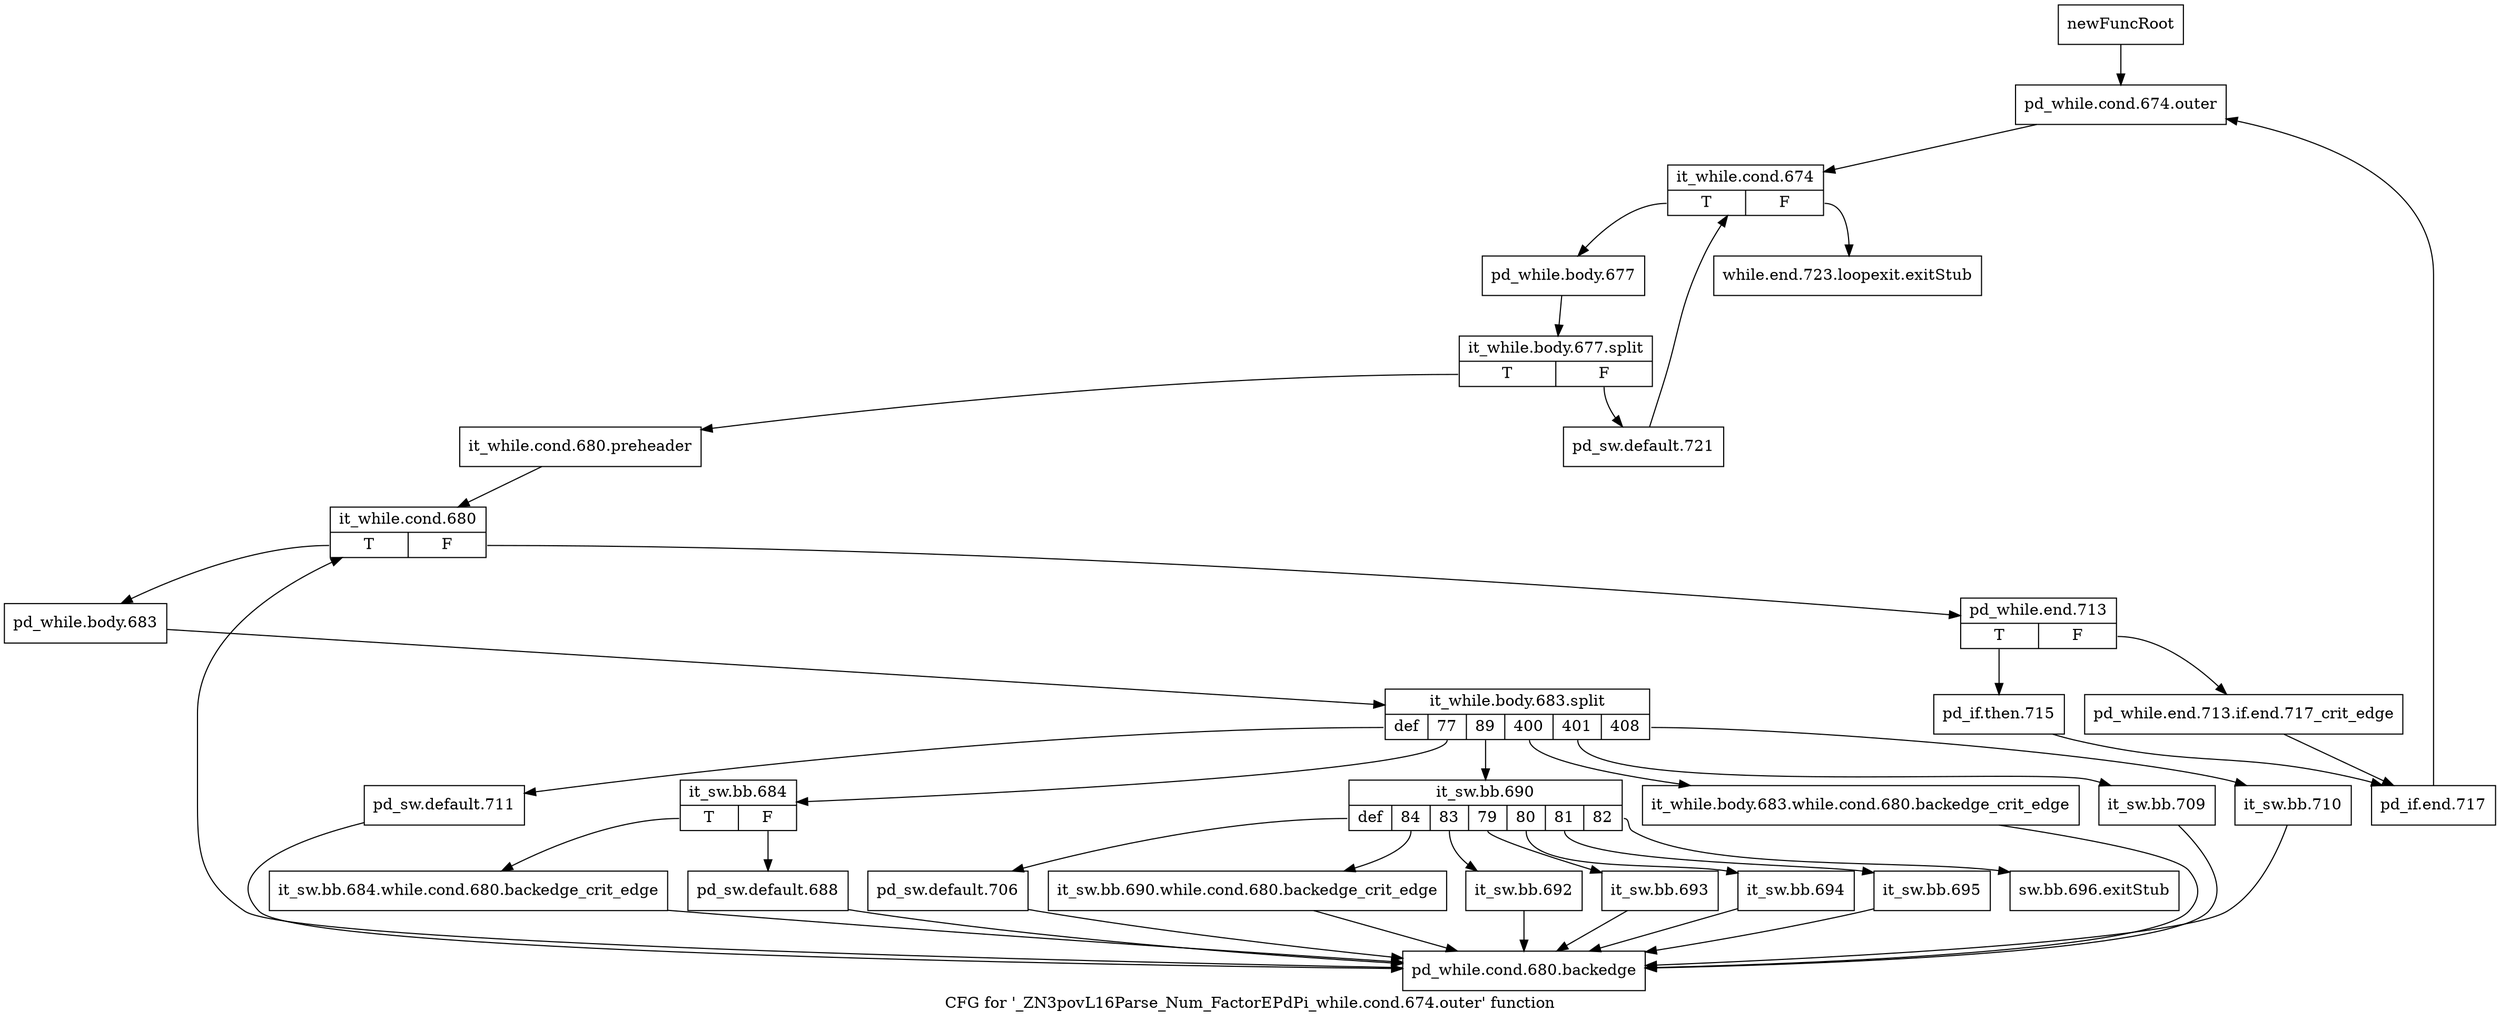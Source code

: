 digraph "CFG for '_ZN3povL16Parse_Num_FactorEPdPi_while.cond.674.outer' function" {
	label="CFG for '_ZN3povL16Parse_Num_FactorEPdPi_while.cond.674.outer' function";

	Node0x23ca140 [shape=record,label="{newFuncRoot}"];
	Node0x23ca140 -> Node0x23ca230;
	Node0x23ca190 [shape=record,label="{while.end.723.loopexit.exitStub}"];
	Node0x23ca1e0 [shape=record,label="{sw.bb.696.exitStub}"];
	Node0x23ca230 [shape=record,label="{pd_while.cond.674.outer}"];
	Node0x23ca230 -> Node0x23ca280;
	Node0x23ca280 [shape=record,label="{it_while.cond.674|{<s0>T|<s1>F}}"];
	Node0x23ca280:s0 -> Node0x23ca2d0;
	Node0x23ca280:s1 -> Node0x23ca190;
	Node0x23ca2d0 [shape=record,label="{pd_while.body.677}"];
	Node0x23ca2d0 -> Node0x3622030;
	Node0x3622030 [shape=record,label="{it_while.body.677.split|{<s0>T|<s1>F}}"];
	Node0x3622030:s0 -> Node0x23ca370;
	Node0x3622030:s1 -> Node0x23ca320;
	Node0x23ca320 [shape=record,label="{pd_sw.default.721}"];
	Node0x23ca320 -> Node0x23ca280;
	Node0x23ca370 [shape=record,label="{it_while.cond.680.preheader}"];
	Node0x23ca370 -> Node0x23ca3c0;
	Node0x23ca3c0 [shape=record,label="{it_while.cond.680|{<s0>T|<s1>F}}"];
	Node0x23ca3c0:s0 -> Node0x23ca550;
	Node0x23ca3c0:s1 -> Node0x23ca410;
	Node0x23ca410 [shape=record,label="{pd_while.end.713|{<s0>T|<s1>F}}"];
	Node0x23ca410:s0 -> Node0x23ca4b0;
	Node0x23ca410:s1 -> Node0x23ca460;
	Node0x23ca460 [shape=record,label="{pd_while.end.713.if.end.717_crit_edge}"];
	Node0x23ca460 -> Node0x23ca500;
	Node0x23ca4b0 [shape=record,label="{pd_if.then.715}"];
	Node0x23ca4b0 -> Node0x23ca500;
	Node0x23ca500 [shape=record,label="{pd_if.end.717}"];
	Node0x23ca500 -> Node0x23ca230;
	Node0x23ca550 [shape=record,label="{pd_while.body.683}"];
	Node0x23ca550 -> Node0x3621fe0;
	Node0x3621fe0 [shape=record,label="{it_while.body.683.split|{<s0>def|<s1>77|<s2>89|<s3>400|<s4>401|<s5>408}}"];
	Node0x3621fe0:s0 -> Node0x23ca9b0;
	Node0x3621fe0:s1 -> Node0x23ca8c0;
	Node0x3621fe0:s2 -> Node0x23ca690;
	Node0x3621fe0:s3 -> Node0x23ca640;
	Node0x3621fe0:s4 -> Node0x23ca5f0;
	Node0x3621fe0:s5 -> Node0x23ca5a0;
	Node0x23ca5a0 [shape=record,label="{it_sw.bb.710}"];
	Node0x23ca5a0 -> Node0x23caa00;
	Node0x23ca5f0 [shape=record,label="{it_sw.bb.709}"];
	Node0x23ca5f0 -> Node0x23caa00;
	Node0x23ca640 [shape=record,label="{it_while.body.683.while.cond.680.backedge_crit_edge}"];
	Node0x23ca640 -> Node0x23caa00;
	Node0x23ca690 [shape=record,label="{it_sw.bb.690|{<s0>def|<s1>84|<s2>83|<s3>79|<s4>80|<s5>81|<s6>82}}"];
	Node0x23ca690:s0 -> Node0x23ca870;
	Node0x23ca690:s1 -> Node0x23ca820;
	Node0x23ca690:s2 -> Node0x23ca7d0;
	Node0x23ca690:s3 -> Node0x23ca780;
	Node0x23ca690:s4 -> Node0x23ca730;
	Node0x23ca690:s5 -> Node0x23ca6e0;
	Node0x23ca690:s6 -> Node0x23ca1e0;
	Node0x23ca6e0 [shape=record,label="{it_sw.bb.695}"];
	Node0x23ca6e0 -> Node0x23caa00;
	Node0x23ca730 [shape=record,label="{it_sw.bb.694}"];
	Node0x23ca730 -> Node0x23caa00;
	Node0x23ca780 [shape=record,label="{it_sw.bb.693}"];
	Node0x23ca780 -> Node0x23caa00;
	Node0x23ca7d0 [shape=record,label="{it_sw.bb.692}"];
	Node0x23ca7d0 -> Node0x23caa00;
	Node0x23ca820 [shape=record,label="{it_sw.bb.690.while.cond.680.backedge_crit_edge}"];
	Node0x23ca820 -> Node0x23caa00;
	Node0x23ca870 [shape=record,label="{pd_sw.default.706}"];
	Node0x23ca870 -> Node0x23caa00;
	Node0x23ca8c0 [shape=record,label="{it_sw.bb.684|{<s0>T|<s1>F}}"];
	Node0x23ca8c0:s0 -> Node0x23ca960;
	Node0x23ca8c0:s1 -> Node0x23ca910;
	Node0x23ca910 [shape=record,label="{pd_sw.default.688}"];
	Node0x23ca910 -> Node0x23caa00;
	Node0x23ca960 [shape=record,label="{it_sw.bb.684.while.cond.680.backedge_crit_edge}"];
	Node0x23ca960 -> Node0x23caa00;
	Node0x23ca9b0 [shape=record,label="{pd_sw.default.711}"];
	Node0x23ca9b0 -> Node0x23caa00;
	Node0x23caa00 [shape=record,label="{pd_while.cond.680.backedge}"];
	Node0x23caa00 -> Node0x23ca3c0;
}
